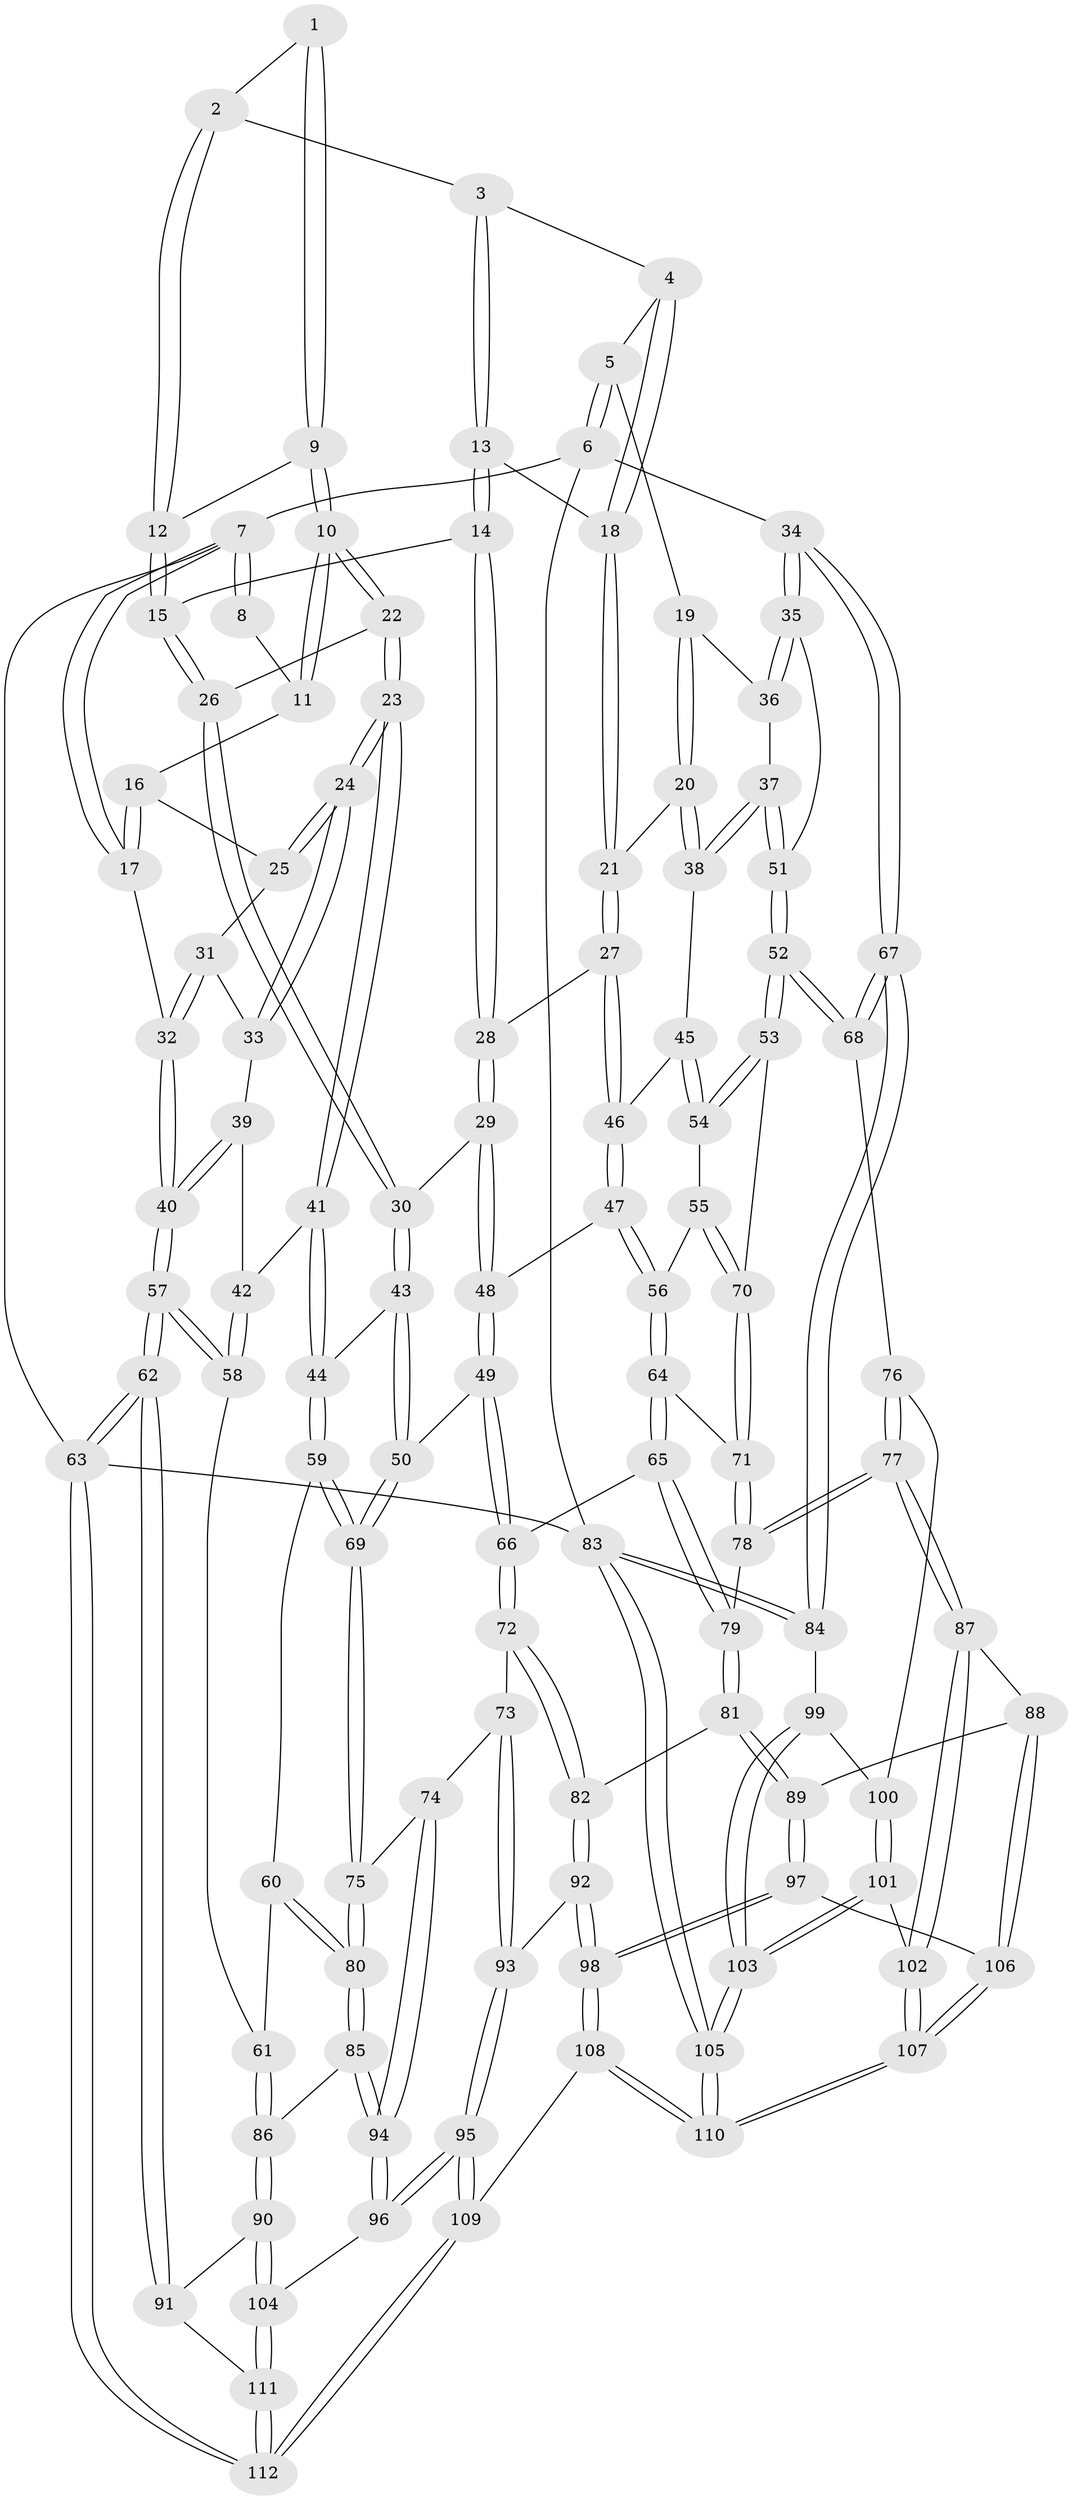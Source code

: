 // Generated by graph-tools (version 1.1) at 2025/27/03/09/25 03:27:07]
// undirected, 112 vertices, 277 edges
graph export_dot {
graph [start="1"]
  node [color=gray90,style=filled];
  1 [pos="+0.18530648573150998+0"];
  2 [pos="+0.40722835080802966+0"];
  3 [pos="+0.4505073167840762+0"];
  4 [pos="+0.862395045431493+0"];
  5 [pos="+0.8683097488307061+0"];
  6 [pos="+1+0"];
  7 [pos="+0+0"];
  8 [pos="+0.1483229064990403+0"];
  9 [pos="+0.25068324524777397+0.10205088204155313"];
  10 [pos="+0.22892464688797445+0.12131866653960692"];
  11 [pos="+0.17181374683888856+0.038240072839471374"];
  12 [pos="+0.3284918834768797+0.046759053827545694"];
  13 [pos="+0.4864581896975295+0.1086611709395596"];
  14 [pos="+0.4448065693100565+0.15087736368285257"];
  15 [pos="+0.44179783854779364+0.1504872909527466"];
  16 [pos="+0+0.05421570820733718"];
  17 [pos="+0+0"];
  18 [pos="+0.6427498642121461+0.10312290917365821"];
  19 [pos="+0.8604972763739849+0.14345629171406424"];
  20 [pos="+0.7594376505366601+0.25264242509577983"];
  21 [pos="+0.6425645637725949+0.1876989086544445"];
  22 [pos="+0.209695916428233+0.1878435638033765"];
  23 [pos="+0.17551115402194128+0.20918373097682066"];
  24 [pos="+0.16850371912244344+0.20794026127407686"];
  25 [pos="+0.10652653143103567+0.1617511014308129"];
  26 [pos="+0.30365883214204303+0.22660559879667888"];
  27 [pos="+0.5760533786689569+0.27308937283883705"];
  28 [pos="+0.47883628765460545+0.22372480367181574"];
  29 [pos="+0.37469014784200394+0.3397849572288759"];
  30 [pos="+0.3743842403868047+0.3398213880281781"];
  31 [pos="+0+0.2088449659789702"];
  32 [pos="+0+0.15201596987570326"];
  33 [pos="+0.08798771168152308+0.2428927933766597"];
  34 [pos="+1+0.3744724993995735"];
  35 [pos="+1+0.34646642975943326"];
  36 [pos="+0.8829887043033813+0.17911719501460993"];
  37 [pos="+0.8473327929155972+0.36731089358683733"];
  38 [pos="+0.7721777379669803+0.34904143161626916"];
  39 [pos="+0.06613075509968566+0.26123355505623774"];
  40 [pos="+0+0.39583272979602546"];
  41 [pos="+0.1746737892240758+0.36602008478369963"];
  42 [pos="+0.056320752540969105+0.4205231430825067"];
  43 [pos="+0.3173728787949517+0.4138384745267555"];
  44 [pos="+0.27334330963482856+0.4441006148080103"];
  45 [pos="+0.755127806478859+0.35969932243945885"];
  46 [pos="+0.5862185245452024+0.36912102779804473"];
  47 [pos="+0.569623494887531+0.39504160639736374"];
  48 [pos="+0.5502404379855524+0.409499182606496"];
  49 [pos="+0.5124043086100525+0.5072552716903245"];
  50 [pos="+0.4972656123674013+0.5107244522890206"];
  51 [pos="+0.8519563710367142+0.3697540298471767"];
  52 [pos="+0.8528364408921089+0.550473407423119"];
  53 [pos="+0.8495241770776696+0.5501770709183751"];
  54 [pos="+0.7360795628708847+0.4990196685614892"];
  55 [pos="+0.7042348171998126+0.5121786776296531"];
  56 [pos="+0.6981760424817431+0.513563272840038"];
  57 [pos="+0+0.5053376050905941"];
  58 [pos="+0+0.5144532347340287"];
  59 [pos="+0.2660346873671538+0.5371703369503443"];
  60 [pos="+0.19636420047423547+0.5464518478629103"];
  61 [pos="+0.0022850740926837437+0.5623774772191098"];
  62 [pos="+0+1"];
  63 [pos="+0+1"];
  64 [pos="+0.6922973518528778+0.522007149072714"];
  65 [pos="+0.6196520566090413+0.605916395553194"];
  66 [pos="+0.525604188883933+0.529050606582951"];
  67 [pos="+1+0.5646597424844604"];
  68 [pos="+0.856489844753725+0.5533089502622639"];
  69 [pos="+0.3169033766978675+0.6173862560199812"];
  70 [pos="+0.7483946710339123+0.6062880719029392"];
  71 [pos="+0.7333389082972018+0.622172290344357"];
  72 [pos="+0.4774745358317778+0.6880420177837387"];
  73 [pos="+0.42030695856874445+0.691099110563601"];
  74 [pos="+0.34228874545703125+0.667702970062365"];
  75 [pos="+0.3173059296527187+0.6241421849239543"];
  76 [pos="+0.8261798430465179+0.7290239647899395"];
  77 [pos="+0.762093837710156+0.7439527533229263"];
  78 [pos="+0.7070223424451386+0.6599213448107638"];
  79 [pos="+0.6243117931772425+0.6226521007766017"];
  80 [pos="+0.1312737715350939+0.7271492942197909"];
  81 [pos="+0.5637467169228201+0.7150994303927579"];
  82 [pos="+0.5472558824836964+0.7195377781136028"];
  83 [pos="+1+1"];
  84 [pos="+1+0.5909018589976623"];
  85 [pos="+0.12530211639902308+0.7307971882112604"];
  86 [pos="+0.12220104829728977+0.7312694584444627"];
  87 [pos="+0.7378316528546627+0.7775572785229673"];
  88 [pos="+0.7195450021571798+0.7887908560918914"];
  89 [pos="+0.6041585736308752+0.7493874531902339"];
  90 [pos="+0.08563904337033149+0.8105118548897206"];
  91 [pos="+0.045200379875462694+0.8514784017109991"];
  92 [pos="+0.5003673081786856+0.8467749924871788"];
  93 [pos="+0.4633569732003293+0.8470515794336625"];
  94 [pos="+0.30912921342189503+0.8375572575423171"];
  95 [pos="+0.378461273614391+0.8805913993342342"];
  96 [pos="+0.3098763957167063+0.8418938647674171"];
  97 [pos="+0.5884118219740075+0.8865910008397411"];
  98 [pos="+0.5625506019746388+0.8969817374705749"];
  99 [pos="+0.9699857123040738+0.7171855018651133"];
  100 [pos="+0.8351827717425191+0.7328241263304643"];
  101 [pos="+0.8822979782025251+0.8354282045300078"];
  102 [pos="+0.8089328794622341+0.8885225892209428"];
  103 [pos="+0.9462381856179507+0.8768431735394142"];
  104 [pos="+0.2558564227192554+0.8864159452620224"];
  105 [pos="+1+1"];
  106 [pos="+0.6707984084264331+0.8765532180030019"];
  107 [pos="+0.8009208334872094+1"];
  108 [pos="+0.515411731741211+1"];
  109 [pos="+0.44216421703830144+1"];
  110 [pos="+0.8665439272568688+1"];
  111 [pos="+0.2344163582151187+0.9268696279666739"];
  112 [pos="+0.10107208520919649+1"];
  1 -- 2;
  1 -- 9;
  1 -- 9;
  2 -- 3;
  2 -- 12;
  2 -- 12;
  3 -- 4;
  3 -- 13;
  3 -- 13;
  4 -- 5;
  4 -- 18;
  4 -- 18;
  5 -- 6;
  5 -- 6;
  5 -- 19;
  6 -- 7;
  6 -- 34;
  6 -- 83;
  7 -- 8;
  7 -- 8;
  7 -- 17;
  7 -- 17;
  7 -- 63;
  8 -- 11;
  9 -- 10;
  9 -- 10;
  9 -- 12;
  10 -- 11;
  10 -- 11;
  10 -- 22;
  10 -- 22;
  11 -- 16;
  12 -- 15;
  12 -- 15;
  13 -- 14;
  13 -- 14;
  13 -- 18;
  14 -- 15;
  14 -- 28;
  14 -- 28;
  15 -- 26;
  15 -- 26;
  16 -- 17;
  16 -- 17;
  16 -- 25;
  17 -- 32;
  18 -- 21;
  18 -- 21;
  19 -- 20;
  19 -- 20;
  19 -- 36;
  20 -- 21;
  20 -- 38;
  20 -- 38;
  21 -- 27;
  21 -- 27;
  22 -- 23;
  22 -- 23;
  22 -- 26;
  23 -- 24;
  23 -- 24;
  23 -- 41;
  23 -- 41;
  24 -- 25;
  24 -- 25;
  24 -- 33;
  24 -- 33;
  25 -- 31;
  26 -- 30;
  26 -- 30;
  27 -- 28;
  27 -- 46;
  27 -- 46;
  28 -- 29;
  28 -- 29;
  29 -- 30;
  29 -- 48;
  29 -- 48;
  30 -- 43;
  30 -- 43;
  31 -- 32;
  31 -- 32;
  31 -- 33;
  32 -- 40;
  32 -- 40;
  33 -- 39;
  34 -- 35;
  34 -- 35;
  34 -- 67;
  34 -- 67;
  35 -- 36;
  35 -- 36;
  35 -- 51;
  36 -- 37;
  37 -- 38;
  37 -- 38;
  37 -- 51;
  37 -- 51;
  38 -- 45;
  39 -- 40;
  39 -- 40;
  39 -- 42;
  40 -- 57;
  40 -- 57;
  41 -- 42;
  41 -- 44;
  41 -- 44;
  42 -- 58;
  42 -- 58;
  43 -- 44;
  43 -- 50;
  43 -- 50;
  44 -- 59;
  44 -- 59;
  45 -- 46;
  45 -- 54;
  45 -- 54;
  46 -- 47;
  46 -- 47;
  47 -- 48;
  47 -- 56;
  47 -- 56;
  48 -- 49;
  48 -- 49;
  49 -- 50;
  49 -- 66;
  49 -- 66;
  50 -- 69;
  50 -- 69;
  51 -- 52;
  51 -- 52;
  52 -- 53;
  52 -- 53;
  52 -- 68;
  52 -- 68;
  53 -- 54;
  53 -- 54;
  53 -- 70;
  54 -- 55;
  55 -- 56;
  55 -- 70;
  55 -- 70;
  56 -- 64;
  56 -- 64;
  57 -- 58;
  57 -- 58;
  57 -- 62;
  57 -- 62;
  58 -- 61;
  59 -- 60;
  59 -- 69;
  59 -- 69;
  60 -- 61;
  60 -- 80;
  60 -- 80;
  61 -- 86;
  61 -- 86;
  62 -- 63;
  62 -- 63;
  62 -- 91;
  62 -- 91;
  63 -- 112;
  63 -- 112;
  63 -- 83;
  64 -- 65;
  64 -- 65;
  64 -- 71;
  65 -- 66;
  65 -- 79;
  65 -- 79;
  66 -- 72;
  66 -- 72;
  67 -- 68;
  67 -- 68;
  67 -- 84;
  67 -- 84;
  68 -- 76;
  69 -- 75;
  69 -- 75;
  70 -- 71;
  70 -- 71;
  71 -- 78;
  71 -- 78;
  72 -- 73;
  72 -- 82;
  72 -- 82;
  73 -- 74;
  73 -- 93;
  73 -- 93;
  74 -- 75;
  74 -- 94;
  74 -- 94;
  75 -- 80;
  75 -- 80;
  76 -- 77;
  76 -- 77;
  76 -- 100;
  77 -- 78;
  77 -- 78;
  77 -- 87;
  77 -- 87;
  78 -- 79;
  79 -- 81;
  79 -- 81;
  80 -- 85;
  80 -- 85;
  81 -- 82;
  81 -- 89;
  81 -- 89;
  82 -- 92;
  82 -- 92;
  83 -- 84;
  83 -- 84;
  83 -- 105;
  83 -- 105;
  84 -- 99;
  85 -- 86;
  85 -- 94;
  85 -- 94;
  86 -- 90;
  86 -- 90;
  87 -- 88;
  87 -- 102;
  87 -- 102;
  88 -- 89;
  88 -- 106;
  88 -- 106;
  89 -- 97;
  89 -- 97;
  90 -- 91;
  90 -- 104;
  90 -- 104;
  91 -- 111;
  92 -- 93;
  92 -- 98;
  92 -- 98;
  93 -- 95;
  93 -- 95;
  94 -- 96;
  94 -- 96;
  95 -- 96;
  95 -- 96;
  95 -- 109;
  95 -- 109;
  96 -- 104;
  97 -- 98;
  97 -- 98;
  97 -- 106;
  98 -- 108;
  98 -- 108;
  99 -- 100;
  99 -- 103;
  99 -- 103;
  100 -- 101;
  100 -- 101;
  101 -- 102;
  101 -- 103;
  101 -- 103;
  102 -- 107;
  102 -- 107;
  103 -- 105;
  103 -- 105;
  104 -- 111;
  104 -- 111;
  105 -- 110;
  105 -- 110;
  106 -- 107;
  106 -- 107;
  107 -- 110;
  107 -- 110;
  108 -- 109;
  108 -- 110;
  108 -- 110;
  109 -- 112;
  109 -- 112;
  111 -- 112;
  111 -- 112;
}
